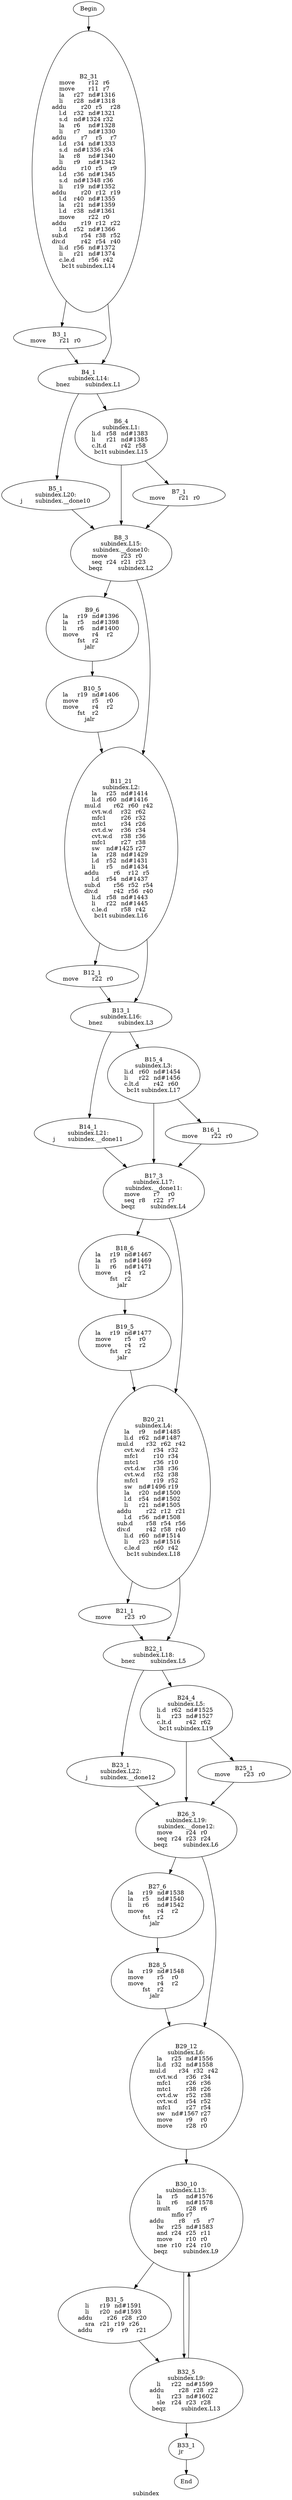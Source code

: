 digraph G{
	label = "subindex"	style = "dashed";
	color = purple;
	Node0 [label = "Begin"];
	Node0 -> {Node2 }
	Node1 [label = "End"];
	Node1 -> {}
	Node2 [label = "B2_31\nmove	r12	r6	\nmove	r11	r7	\nla	r27	nd#1316	\nli	r28	nd#1318	\naddu	r20	r5	r28	\nl.d	r32	nd#1321	\ns.d	nd#1324	r32	\nla	r6	nd#1328	\nli	r7	nd#1330	\naddu	r7	r5	r7	\nl.d	r34	nd#1333	\ns.d	nd#1336	r34	\nla	r8	nd#1340	\nli	r9	nd#1342	\naddu	r10	r5	r9	\nl.d	r36	nd#1345	\ns.d	nd#1348	r36	\nli	r19	nd#1352	\naddu	r20	r12	r19	\nl.d	r40	nd#1355	\nla	r21	nd#1359	\nl.d	r38	nd#1361	\nmove	r22	r0	\naddu	r19	r12	r22	\nl.d	r52	nd#1366	\nsub.d	r54	r38	r52	\ndiv.d	r42	r54	r40	\nli.d	r56	nd#1372	\nli	r21	nd#1374	\nc.le.d	r56	r42	\nbc1t	subindex.L14\n"];
	Node2 -> {Node3 Node4 }
	Node3 [label = "B3_1\nmove	r21	r0	\n"];
	Node3 -> {Node4 }
	Node4 [label = "B4_1\nsubindex.L14:\nbnez	subindex.L1\n"];
	Node4 -> {Node5 Node6 }
	Node5 [label = "B5_1\nsubindex.L20:\nj	subindex.__done10\n"];
	Node5 -> {Node8 }
	Node6 [label = "B6_4\nsubindex.L1:\nli.d	r58	nd#1383	\nli	r21	nd#1385	\nc.lt.d	r42	r58	\nbc1t	subindex.L15\n"];
	Node6 -> {Node7 Node8 }
	Node7 [label = "B7_1\nmove	r21	r0	\n"];
	Node7 -> {Node8 }
	Node8 [label = "B8_3\nsubindex.L15:\nsubindex.__done10:\nmove	r23	r0	\nseq	r24	r21	r23	\nbeqz	subindex.L2\n"];
	Node8 -> {Node9 Node11 }
	Node9 [label = "B9_6\nla	r19	nd#1396	\nla	r5	nd#1398	\nli	r6	nd#1400	\nmove	r4	r2	\nfst	r2	\njalr	\n"];
	Node9 -> {Node10 }
	Node10 [label = "B10_5\nla	r19	nd#1406	\nmove	r5	r0	\nmove	r4	r2	\nfst	r2	\njalr	\n"];
	Node10 -> {Node11 }
	Node11 [label = "B11_21\nsubindex.L2:\nla	r25	nd#1414	\nli.d	r60	nd#1416	\nmul.d	r62	r60	r42	\ncvt.w.d	r32	r62	\nmfc1	r26	r32	\nmtc1	r34	r26	\ncvt.d.w	r36	r34	\ncvt.w.d	r38	r36	\nmfc1	r27	r38	\nsw	nd#1425	r27	\nla	r28	nd#1429	\nl.d	r52	nd#1431	\nli	r5	nd#1434	\naddu	r6	r12	r5	\nl.d	r54	nd#1437	\nsub.d	r56	r52	r54	\ndiv.d	r42	r56	r40	\nli.d	r58	nd#1443	\nli	r22	nd#1445	\nc.le.d	r58	r42	\nbc1t	subindex.L16\n"];
	Node11 -> {Node12 Node13 }
	Node12 [label = "B12_1\nmove	r22	r0	\n"];
	Node12 -> {Node13 }
	Node13 [label = "B13_1\nsubindex.L16:\nbnez	subindex.L3\n"];
	Node13 -> {Node14 Node15 }
	Node14 [label = "B14_1\nsubindex.L21:\nj	subindex.__done11\n"];
	Node14 -> {Node17 }
	Node15 [label = "B15_4\nsubindex.L3:\nli.d	r60	nd#1454	\nli	r22	nd#1456	\nc.lt.d	r42	r60	\nbc1t	subindex.L17\n"];
	Node15 -> {Node16 Node17 }
	Node16 [label = "B16_1\nmove	r22	r0	\n"];
	Node16 -> {Node17 }
	Node17 [label = "B17_3\nsubindex.L17:\nsubindex.__done11:\nmove	r7	r0	\nseq	r8	r22	r7	\nbeqz	subindex.L4\n"];
	Node17 -> {Node18 Node20 }
	Node18 [label = "B18_6\nla	r19	nd#1467	\nla	r5	nd#1469	\nli	r6	nd#1471	\nmove	r4	r2	\nfst	r2	\njalr	\n"];
	Node18 -> {Node19 }
	Node19 [label = "B19_5\nla	r19	nd#1477	\nmove	r5	r0	\nmove	r4	r2	\nfst	r2	\njalr	\n"];
	Node19 -> {Node20 }
	Node20 [label = "B20_21\nsubindex.L4:\nla	r9	nd#1485	\nli.d	r62	nd#1487	\nmul.d	r32	r62	r42	\ncvt.w.d	r34	r32	\nmfc1	r10	r34	\nmtc1	r36	r10	\ncvt.d.w	r38	r36	\ncvt.w.d	r52	r38	\nmfc1	r19	r52	\nsw	nd#1496	r19	\nla	r20	nd#1500	\nl.d	r54	nd#1502	\nli	r21	nd#1505	\naddu	r22	r12	r21	\nl.d	r56	nd#1508	\nsub.d	r58	r54	r56	\ndiv.d	r42	r58	r40	\nli.d	r60	nd#1514	\nli	r23	nd#1516	\nc.le.d	r60	r42	\nbc1t	subindex.L18\n"];
	Node20 -> {Node21 Node22 }
	Node21 [label = "B21_1\nmove	r23	r0	\n"];
	Node21 -> {Node22 }
	Node22 [label = "B22_1\nsubindex.L18:\nbnez	subindex.L5\n"];
	Node22 -> {Node23 Node24 }
	Node23 [label = "B23_1\nsubindex.L22:\nj	subindex.__done12\n"];
	Node23 -> {Node26 }
	Node24 [label = "B24_4\nsubindex.L5:\nli.d	r62	nd#1525	\nli	r23	nd#1527	\nc.lt.d	r42	r62	\nbc1t	subindex.L19\n"];
	Node24 -> {Node25 Node26 }
	Node25 [label = "B25_1\nmove	r23	r0	\n"];
	Node25 -> {Node26 }
	Node26 [label = "B26_3\nsubindex.L19:\nsubindex.__done12:\nmove	r24	r0	\nseq	r24	r23	r24	\nbeqz	subindex.L6\n"];
	Node26 -> {Node27 Node29 }
	Node27 [label = "B27_6\nla	r19	nd#1538	\nla	r5	nd#1540	\nli	r6	nd#1542	\nmove	r4	r2	\nfst	r2	\njalr	\n"];
	Node27 -> {Node28 }
	Node28 [label = "B28_5\nla	r19	nd#1548	\nmove	r5	r0	\nmove	r4	r2	\nfst	r2	\njalr	\n"];
	Node28 -> {Node29 }
	Node29 [label = "B29_12\nsubindex.L6:\nla	r25	nd#1556	\nli.d	r32	nd#1558	\nmul.d	r34	r32	r42	\ncvt.w.d	r36	r34	\nmfc1	r26	r36	\nmtc1	r38	r26	\ncvt.d.w	r52	r38	\ncvt.w.d	r54	r52	\nmfc1	r27	r54	\nsw	nd#1567	r27	\nmove	r9	r0	\nmove	r28	r0	\n"];
	Node29 -> {Node30 }
	Node30 [label = "B30_10\nsubindex.L13:\nla	r5	nd#1576	\nli	r6	nd#1578	\nmult	r28	r6	\nmflo	r7	\naddu	r8	r5	r7	\nlw	r25	nd#1583	\nand	r24	r25	r11	\nmove	r10	r0	\nsne	r10	r24	r10	\nbeqz	subindex.L9\n"];
	Node30 -> {Node31 Node32 }
	Node31 [label = "B31_5\nli	r19	nd#1591	\nli	r20	nd#1593	\naddu	r26	r28	r20	\nsra	r21	r19	r26	\naddu	r9	r9	r21	\n"];
	Node31 -> {Node32 }
	Node32 [label = "B32_5\nsubindex.L9:\nli	r22	nd#1599	\naddu	r28	r28	r22	\nli	r23	nd#1602	\nsle	r24	r23	r28	\nbeqz	subindex.L13\n"];
	Node32 -> {Node33 Node30 }
	Node33 [label = "B33_1\njr	\n"];
	Node33 -> {Node1 }
}

